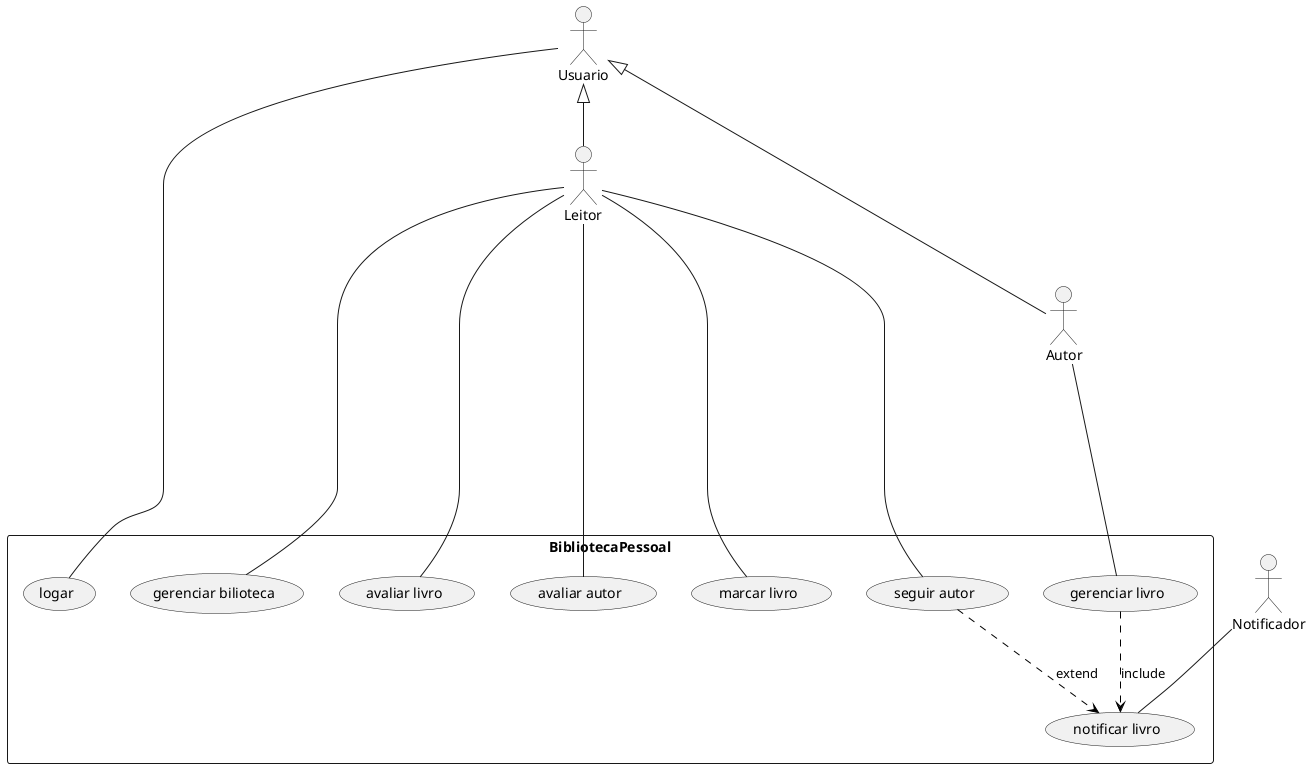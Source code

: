 @startuml Biblioteca Pessoal Caso Uso


    :Usuario: as u
    :Leitor: as l
    :Autor: as a
    :Notificador: as n

    u <|-- l
    u <|--- a

    rectangle BibliotecaPessoal {
        usecase "logar" as UC1
        usecase "gerenciar bilioteca" as UC2
        usecase "avaliar livro" as UC3
        usecase "avaliar autor" as UC4
        usecase "marcar livro" as UC5
        usecase "seguir autor" as UC6
        usecase "gerenciar livro" as UC7
        usecase "notificar livro" as UC8
    }

    u - UC1
    l - UC2
    l ----- UC3
    l ---- UC4
    l -- UC5
    l -- UC6
    a --- UC7
    n -- UC8
    UC7 --> UC8 #black;line.dashed : include
    UC6 --> UC8 #black;line.dashed : extend

@enduml Biblioteca Pessoal Caso Uso